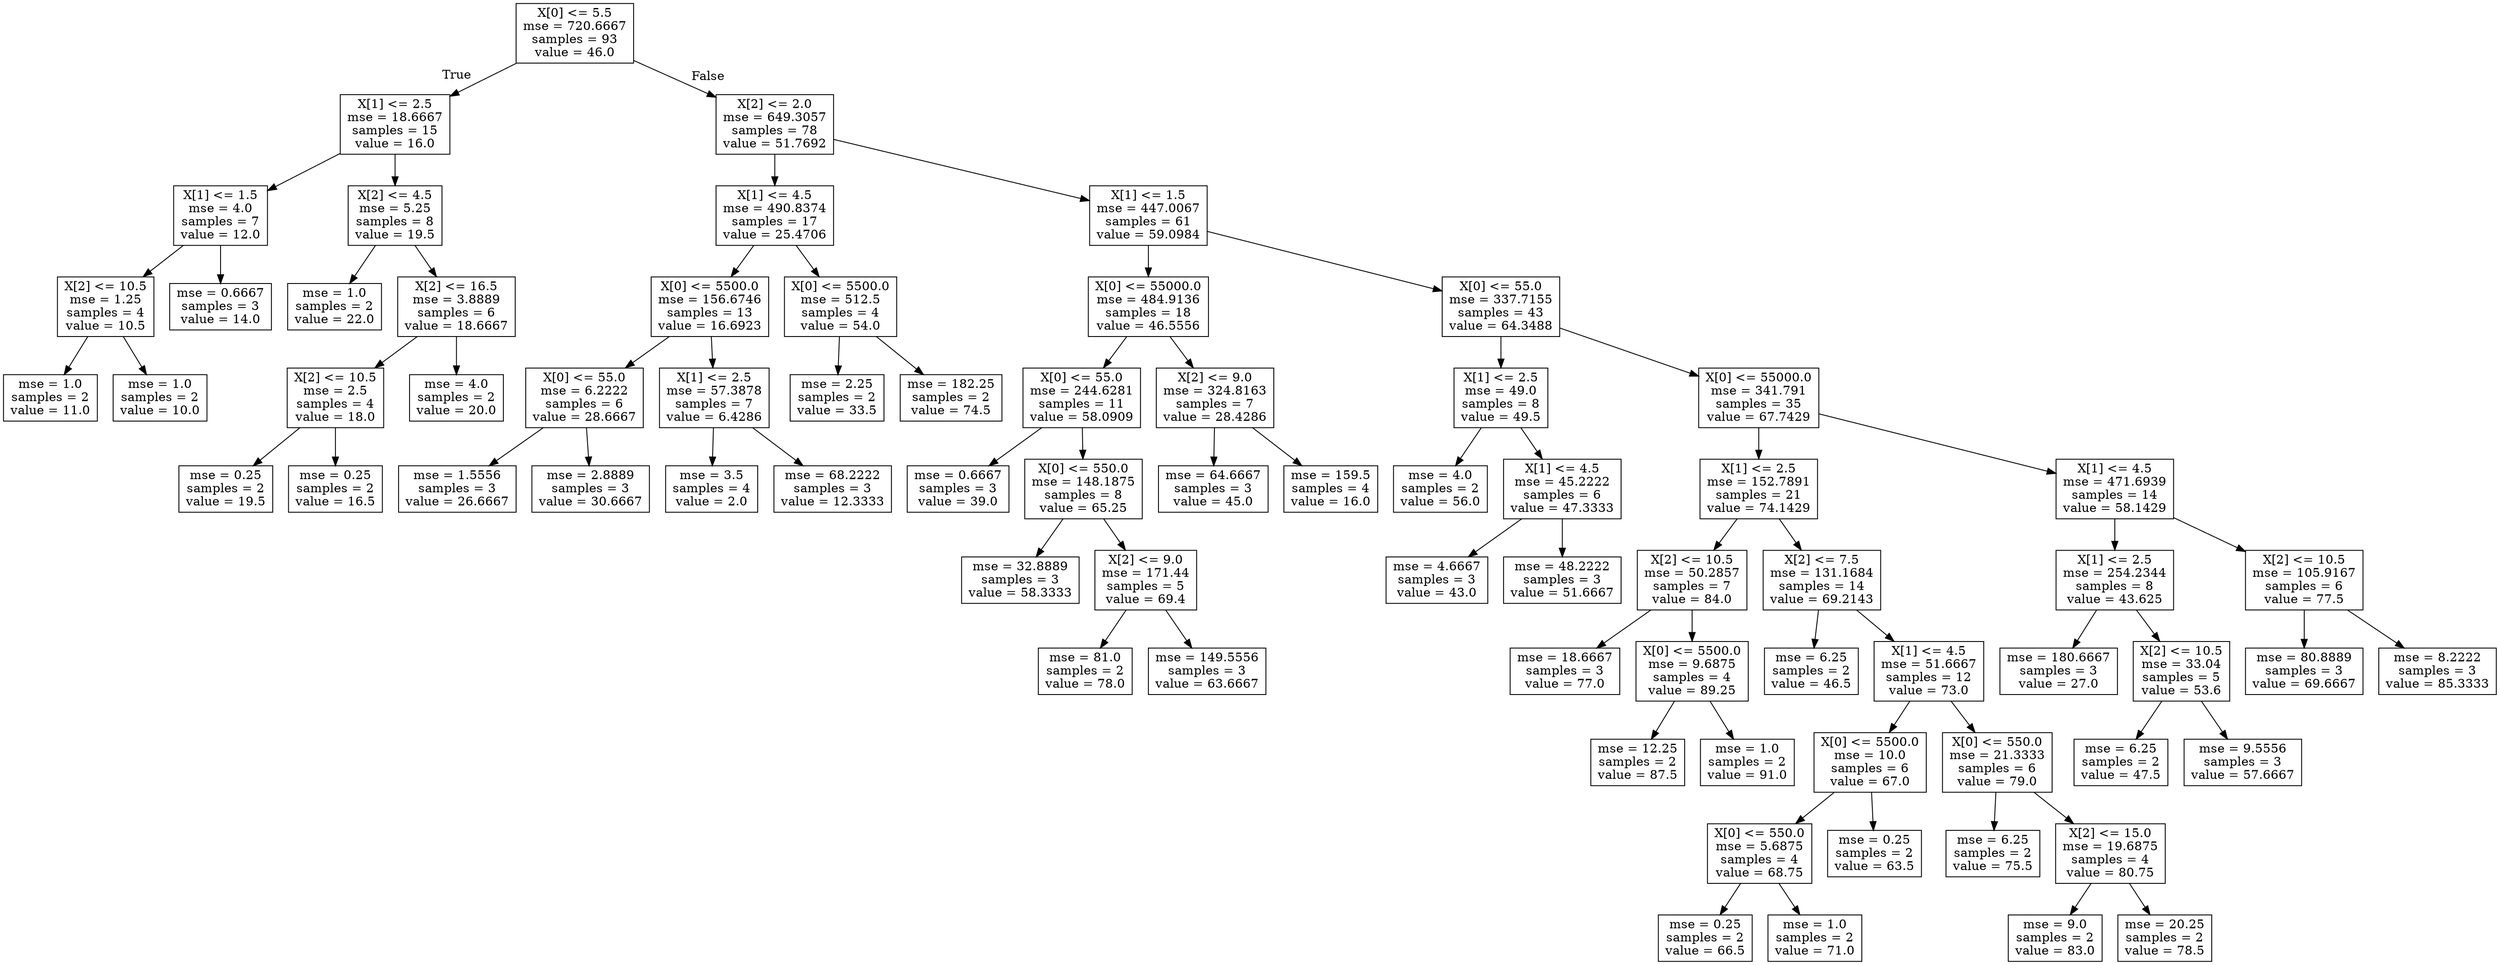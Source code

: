 digraph Tree {
node [shape=box] ;
0 [label="X[0] <= 5.5\nmse = 720.6667\nsamples = 93\nvalue = 46.0"] ;
1 [label="X[1] <= 2.5\nmse = 18.6667\nsamples = 15\nvalue = 16.0"] ;
0 -> 1 [labeldistance=2.5, labelangle=45, headlabel="True"] ;
2 [label="X[1] <= 1.5\nmse = 4.0\nsamples = 7\nvalue = 12.0"] ;
1 -> 2 ;
3 [label="X[2] <= 10.5\nmse = 1.25\nsamples = 4\nvalue = 10.5"] ;
2 -> 3 ;
4 [label="mse = 1.0\nsamples = 2\nvalue = 11.0"] ;
3 -> 4 ;
5 [label="mse = 1.0\nsamples = 2\nvalue = 10.0"] ;
3 -> 5 ;
6 [label="mse = 0.6667\nsamples = 3\nvalue = 14.0"] ;
2 -> 6 ;
7 [label="X[2] <= 4.5\nmse = 5.25\nsamples = 8\nvalue = 19.5"] ;
1 -> 7 ;
8 [label="mse = 1.0\nsamples = 2\nvalue = 22.0"] ;
7 -> 8 ;
9 [label="X[2] <= 16.5\nmse = 3.8889\nsamples = 6\nvalue = 18.6667"] ;
7 -> 9 ;
10 [label="X[2] <= 10.5\nmse = 2.5\nsamples = 4\nvalue = 18.0"] ;
9 -> 10 ;
11 [label="mse = 0.25\nsamples = 2\nvalue = 19.5"] ;
10 -> 11 ;
12 [label="mse = 0.25\nsamples = 2\nvalue = 16.5"] ;
10 -> 12 ;
13 [label="mse = 4.0\nsamples = 2\nvalue = 20.0"] ;
9 -> 13 ;
14 [label="X[2] <= 2.0\nmse = 649.3057\nsamples = 78\nvalue = 51.7692"] ;
0 -> 14 [labeldistance=2.5, labelangle=-45, headlabel="False"] ;
15 [label="X[1] <= 4.5\nmse = 490.8374\nsamples = 17\nvalue = 25.4706"] ;
14 -> 15 ;
16 [label="X[0] <= 5500.0\nmse = 156.6746\nsamples = 13\nvalue = 16.6923"] ;
15 -> 16 ;
17 [label="X[0] <= 55.0\nmse = 6.2222\nsamples = 6\nvalue = 28.6667"] ;
16 -> 17 ;
18 [label="mse = 1.5556\nsamples = 3\nvalue = 26.6667"] ;
17 -> 18 ;
19 [label="mse = 2.8889\nsamples = 3\nvalue = 30.6667"] ;
17 -> 19 ;
20 [label="X[1] <= 2.5\nmse = 57.3878\nsamples = 7\nvalue = 6.4286"] ;
16 -> 20 ;
21 [label="mse = 3.5\nsamples = 4\nvalue = 2.0"] ;
20 -> 21 ;
22 [label="mse = 68.2222\nsamples = 3\nvalue = 12.3333"] ;
20 -> 22 ;
23 [label="X[0] <= 5500.0\nmse = 512.5\nsamples = 4\nvalue = 54.0"] ;
15 -> 23 ;
24 [label="mse = 2.25\nsamples = 2\nvalue = 33.5"] ;
23 -> 24 ;
25 [label="mse = 182.25\nsamples = 2\nvalue = 74.5"] ;
23 -> 25 ;
26 [label="X[1] <= 1.5\nmse = 447.0067\nsamples = 61\nvalue = 59.0984"] ;
14 -> 26 ;
27 [label="X[0] <= 55000.0\nmse = 484.9136\nsamples = 18\nvalue = 46.5556"] ;
26 -> 27 ;
28 [label="X[0] <= 55.0\nmse = 244.6281\nsamples = 11\nvalue = 58.0909"] ;
27 -> 28 ;
29 [label="mse = 0.6667\nsamples = 3\nvalue = 39.0"] ;
28 -> 29 ;
30 [label="X[0] <= 550.0\nmse = 148.1875\nsamples = 8\nvalue = 65.25"] ;
28 -> 30 ;
31 [label="mse = 32.8889\nsamples = 3\nvalue = 58.3333"] ;
30 -> 31 ;
32 [label="X[2] <= 9.0\nmse = 171.44\nsamples = 5\nvalue = 69.4"] ;
30 -> 32 ;
33 [label="mse = 81.0\nsamples = 2\nvalue = 78.0"] ;
32 -> 33 ;
34 [label="mse = 149.5556\nsamples = 3\nvalue = 63.6667"] ;
32 -> 34 ;
35 [label="X[2] <= 9.0\nmse = 324.8163\nsamples = 7\nvalue = 28.4286"] ;
27 -> 35 ;
36 [label="mse = 64.6667\nsamples = 3\nvalue = 45.0"] ;
35 -> 36 ;
37 [label="mse = 159.5\nsamples = 4\nvalue = 16.0"] ;
35 -> 37 ;
38 [label="X[0] <= 55.0\nmse = 337.7155\nsamples = 43\nvalue = 64.3488"] ;
26 -> 38 ;
39 [label="X[1] <= 2.5\nmse = 49.0\nsamples = 8\nvalue = 49.5"] ;
38 -> 39 ;
40 [label="mse = 4.0\nsamples = 2\nvalue = 56.0"] ;
39 -> 40 ;
41 [label="X[1] <= 4.5\nmse = 45.2222\nsamples = 6\nvalue = 47.3333"] ;
39 -> 41 ;
42 [label="mse = 4.6667\nsamples = 3\nvalue = 43.0"] ;
41 -> 42 ;
43 [label="mse = 48.2222\nsamples = 3\nvalue = 51.6667"] ;
41 -> 43 ;
44 [label="X[0] <= 55000.0\nmse = 341.791\nsamples = 35\nvalue = 67.7429"] ;
38 -> 44 ;
45 [label="X[1] <= 2.5\nmse = 152.7891\nsamples = 21\nvalue = 74.1429"] ;
44 -> 45 ;
46 [label="X[2] <= 10.5\nmse = 50.2857\nsamples = 7\nvalue = 84.0"] ;
45 -> 46 ;
47 [label="mse = 18.6667\nsamples = 3\nvalue = 77.0"] ;
46 -> 47 ;
48 [label="X[0] <= 5500.0\nmse = 9.6875\nsamples = 4\nvalue = 89.25"] ;
46 -> 48 ;
49 [label="mse = 12.25\nsamples = 2\nvalue = 87.5"] ;
48 -> 49 ;
50 [label="mse = 1.0\nsamples = 2\nvalue = 91.0"] ;
48 -> 50 ;
51 [label="X[2] <= 7.5\nmse = 131.1684\nsamples = 14\nvalue = 69.2143"] ;
45 -> 51 ;
52 [label="mse = 6.25\nsamples = 2\nvalue = 46.5"] ;
51 -> 52 ;
53 [label="X[1] <= 4.5\nmse = 51.6667\nsamples = 12\nvalue = 73.0"] ;
51 -> 53 ;
54 [label="X[0] <= 5500.0\nmse = 10.0\nsamples = 6\nvalue = 67.0"] ;
53 -> 54 ;
55 [label="X[0] <= 550.0\nmse = 5.6875\nsamples = 4\nvalue = 68.75"] ;
54 -> 55 ;
56 [label="mse = 0.25\nsamples = 2\nvalue = 66.5"] ;
55 -> 56 ;
57 [label="mse = 1.0\nsamples = 2\nvalue = 71.0"] ;
55 -> 57 ;
58 [label="mse = 0.25\nsamples = 2\nvalue = 63.5"] ;
54 -> 58 ;
59 [label="X[0] <= 550.0\nmse = 21.3333\nsamples = 6\nvalue = 79.0"] ;
53 -> 59 ;
60 [label="mse = 6.25\nsamples = 2\nvalue = 75.5"] ;
59 -> 60 ;
61 [label="X[2] <= 15.0\nmse = 19.6875\nsamples = 4\nvalue = 80.75"] ;
59 -> 61 ;
62 [label="mse = 9.0\nsamples = 2\nvalue = 83.0"] ;
61 -> 62 ;
63 [label="mse = 20.25\nsamples = 2\nvalue = 78.5"] ;
61 -> 63 ;
64 [label="X[1] <= 4.5\nmse = 471.6939\nsamples = 14\nvalue = 58.1429"] ;
44 -> 64 ;
65 [label="X[1] <= 2.5\nmse = 254.2344\nsamples = 8\nvalue = 43.625"] ;
64 -> 65 ;
66 [label="mse = 180.6667\nsamples = 3\nvalue = 27.0"] ;
65 -> 66 ;
67 [label="X[2] <= 10.5\nmse = 33.04\nsamples = 5\nvalue = 53.6"] ;
65 -> 67 ;
68 [label="mse = 6.25\nsamples = 2\nvalue = 47.5"] ;
67 -> 68 ;
69 [label="mse = 9.5556\nsamples = 3\nvalue = 57.6667"] ;
67 -> 69 ;
70 [label="X[2] <= 10.5\nmse = 105.9167\nsamples = 6\nvalue = 77.5"] ;
64 -> 70 ;
71 [label="mse = 80.8889\nsamples = 3\nvalue = 69.6667"] ;
70 -> 71 ;
72 [label="mse = 8.2222\nsamples = 3\nvalue = 85.3333"] ;
70 -> 72 ;
}